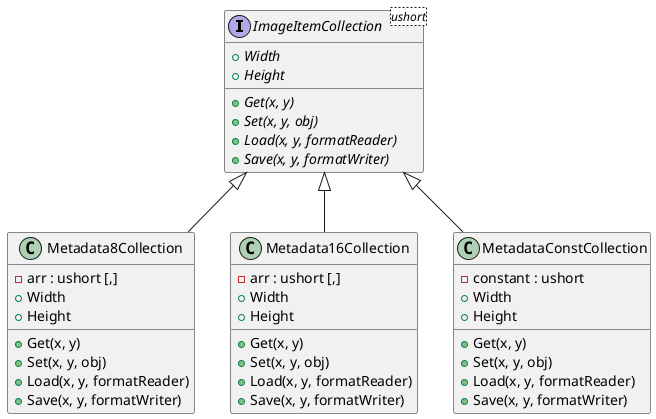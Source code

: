 @startuml ImageMetadataTables
interface ImageItemCollection<ushort> {
    +{abstract} Width
    +{abstract} Height
    +{abstract} Get(x, y)
    +{abstract} Set(x, y, obj)
    +{abstract} Load(x, y, formatReader)
    +{abstract} Save(x, y, formatWriter)
}

class Metadata8Collection {
    -arr : ushort [,]
    +Width
    +Height
    +Get(x, y)
    +Set(x, y, obj)
    +Load(x, y, formatReader)
    +Save(x, y, formatWriter)
}
class Metadata16Collection {
    -arr : ushort [,]
    +Width
    +Height
    +Get(x, y)
    +Set(x, y, obj)
    +Load(x, y, formatReader)
    +Save(x, y, formatWriter)
}
class MetadataConstCollection {
    -constant : ushort
    +Width
    +Height
    +Get(x, y)
    +Set(x, y, obj)
    +Load(x, y, formatReader)
    +Save(x, y, formatWriter)
}

ImageItemCollection <|-- Metadata8Collection
ImageItemCollection <|-- Metadata16Collection
ImageItemCollection <|-- MetadataConstCollection
@enduml